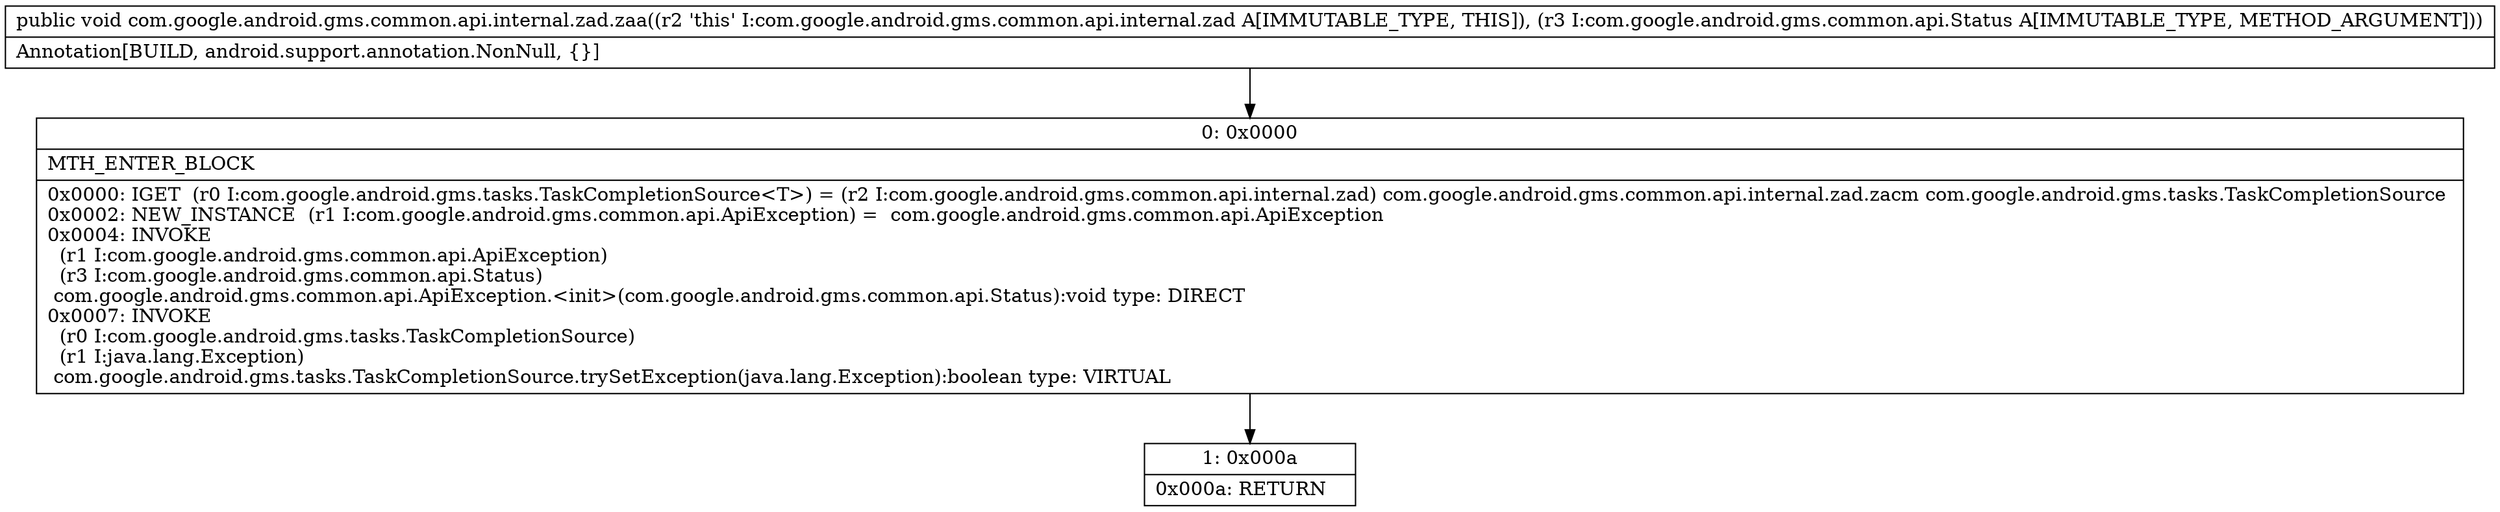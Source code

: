 digraph "CFG forcom.google.android.gms.common.api.internal.zad.zaa(Lcom\/google\/android\/gms\/common\/api\/Status;)V" {
Node_0 [shape=record,label="{0\:\ 0x0000|MTH_ENTER_BLOCK\l|0x0000: IGET  (r0 I:com.google.android.gms.tasks.TaskCompletionSource\<T\>) = (r2 I:com.google.android.gms.common.api.internal.zad) com.google.android.gms.common.api.internal.zad.zacm com.google.android.gms.tasks.TaskCompletionSource \l0x0002: NEW_INSTANCE  (r1 I:com.google.android.gms.common.api.ApiException) =  com.google.android.gms.common.api.ApiException \l0x0004: INVOKE  \l  (r1 I:com.google.android.gms.common.api.ApiException)\l  (r3 I:com.google.android.gms.common.api.Status)\l com.google.android.gms.common.api.ApiException.\<init\>(com.google.android.gms.common.api.Status):void type: DIRECT \l0x0007: INVOKE  \l  (r0 I:com.google.android.gms.tasks.TaskCompletionSource)\l  (r1 I:java.lang.Exception)\l com.google.android.gms.tasks.TaskCompletionSource.trySetException(java.lang.Exception):boolean type: VIRTUAL \l}"];
Node_1 [shape=record,label="{1\:\ 0x000a|0x000a: RETURN   \l}"];
MethodNode[shape=record,label="{public void com.google.android.gms.common.api.internal.zad.zaa((r2 'this' I:com.google.android.gms.common.api.internal.zad A[IMMUTABLE_TYPE, THIS]), (r3 I:com.google.android.gms.common.api.Status A[IMMUTABLE_TYPE, METHOD_ARGUMENT]))  | Annotation[BUILD, android.support.annotation.NonNull, \{\}]\l}"];
MethodNode -> Node_0;
Node_0 -> Node_1;
}

